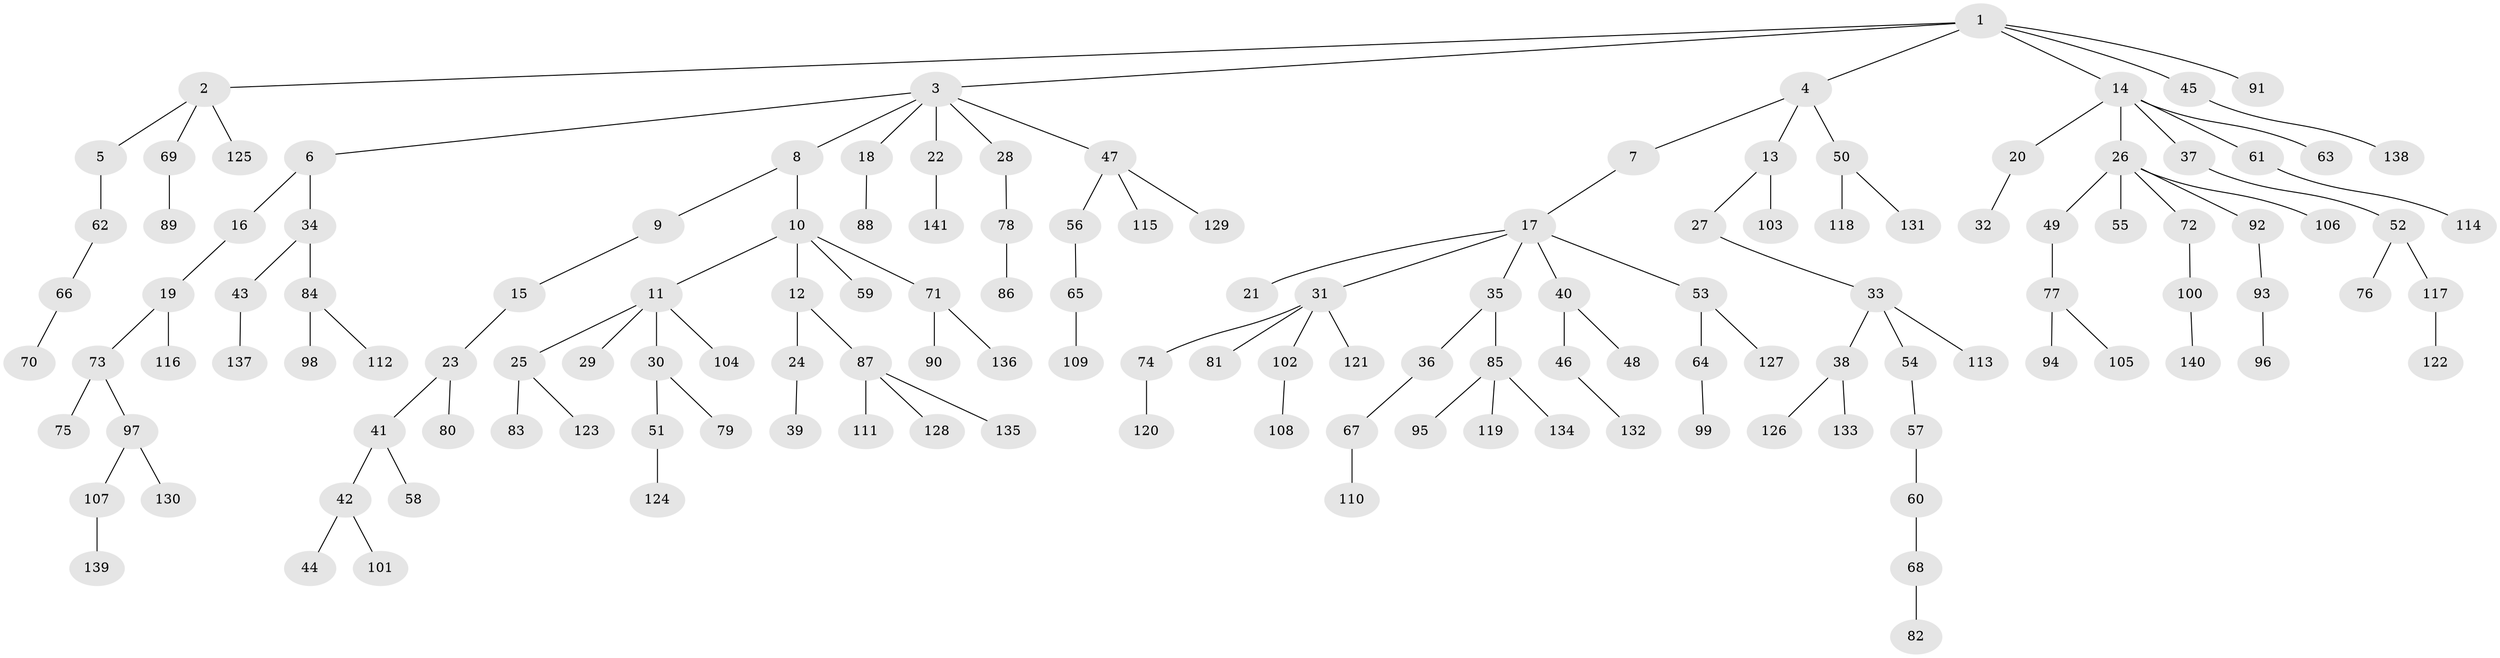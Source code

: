 // Generated by graph-tools (version 1.1) at 2025/50/03/09/25 03:50:24]
// undirected, 141 vertices, 140 edges
graph export_dot {
graph [start="1"]
  node [color=gray90,style=filled];
  1;
  2;
  3;
  4;
  5;
  6;
  7;
  8;
  9;
  10;
  11;
  12;
  13;
  14;
  15;
  16;
  17;
  18;
  19;
  20;
  21;
  22;
  23;
  24;
  25;
  26;
  27;
  28;
  29;
  30;
  31;
  32;
  33;
  34;
  35;
  36;
  37;
  38;
  39;
  40;
  41;
  42;
  43;
  44;
  45;
  46;
  47;
  48;
  49;
  50;
  51;
  52;
  53;
  54;
  55;
  56;
  57;
  58;
  59;
  60;
  61;
  62;
  63;
  64;
  65;
  66;
  67;
  68;
  69;
  70;
  71;
  72;
  73;
  74;
  75;
  76;
  77;
  78;
  79;
  80;
  81;
  82;
  83;
  84;
  85;
  86;
  87;
  88;
  89;
  90;
  91;
  92;
  93;
  94;
  95;
  96;
  97;
  98;
  99;
  100;
  101;
  102;
  103;
  104;
  105;
  106;
  107;
  108;
  109;
  110;
  111;
  112;
  113;
  114;
  115;
  116;
  117;
  118;
  119;
  120;
  121;
  122;
  123;
  124;
  125;
  126;
  127;
  128;
  129;
  130;
  131;
  132;
  133;
  134;
  135;
  136;
  137;
  138;
  139;
  140;
  141;
  1 -- 2;
  1 -- 3;
  1 -- 4;
  1 -- 14;
  1 -- 45;
  1 -- 91;
  2 -- 5;
  2 -- 69;
  2 -- 125;
  3 -- 6;
  3 -- 8;
  3 -- 18;
  3 -- 22;
  3 -- 28;
  3 -- 47;
  4 -- 7;
  4 -- 13;
  4 -- 50;
  5 -- 62;
  6 -- 16;
  6 -- 34;
  7 -- 17;
  8 -- 9;
  8 -- 10;
  9 -- 15;
  10 -- 11;
  10 -- 12;
  10 -- 59;
  10 -- 71;
  11 -- 25;
  11 -- 29;
  11 -- 30;
  11 -- 104;
  12 -- 24;
  12 -- 87;
  13 -- 27;
  13 -- 103;
  14 -- 20;
  14 -- 26;
  14 -- 37;
  14 -- 61;
  14 -- 63;
  15 -- 23;
  16 -- 19;
  17 -- 21;
  17 -- 31;
  17 -- 35;
  17 -- 40;
  17 -- 53;
  18 -- 88;
  19 -- 73;
  19 -- 116;
  20 -- 32;
  22 -- 141;
  23 -- 41;
  23 -- 80;
  24 -- 39;
  25 -- 83;
  25 -- 123;
  26 -- 49;
  26 -- 55;
  26 -- 72;
  26 -- 92;
  26 -- 106;
  27 -- 33;
  28 -- 78;
  30 -- 51;
  30 -- 79;
  31 -- 74;
  31 -- 81;
  31 -- 102;
  31 -- 121;
  33 -- 38;
  33 -- 54;
  33 -- 113;
  34 -- 43;
  34 -- 84;
  35 -- 36;
  35 -- 85;
  36 -- 67;
  37 -- 52;
  38 -- 126;
  38 -- 133;
  40 -- 46;
  40 -- 48;
  41 -- 42;
  41 -- 58;
  42 -- 44;
  42 -- 101;
  43 -- 137;
  45 -- 138;
  46 -- 132;
  47 -- 56;
  47 -- 115;
  47 -- 129;
  49 -- 77;
  50 -- 118;
  50 -- 131;
  51 -- 124;
  52 -- 76;
  52 -- 117;
  53 -- 64;
  53 -- 127;
  54 -- 57;
  56 -- 65;
  57 -- 60;
  60 -- 68;
  61 -- 114;
  62 -- 66;
  64 -- 99;
  65 -- 109;
  66 -- 70;
  67 -- 110;
  68 -- 82;
  69 -- 89;
  71 -- 90;
  71 -- 136;
  72 -- 100;
  73 -- 75;
  73 -- 97;
  74 -- 120;
  77 -- 94;
  77 -- 105;
  78 -- 86;
  84 -- 98;
  84 -- 112;
  85 -- 95;
  85 -- 119;
  85 -- 134;
  87 -- 111;
  87 -- 128;
  87 -- 135;
  92 -- 93;
  93 -- 96;
  97 -- 107;
  97 -- 130;
  100 -- 140;
  102 -- 108;
  107 -- 139;
  117 -- 122;
}
